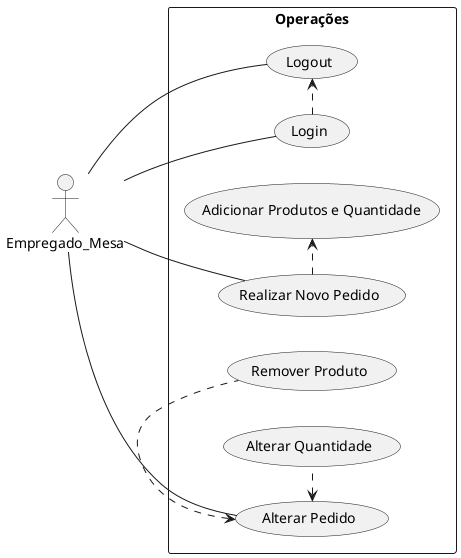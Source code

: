 @startuml
left to right direction
actor Empregado_Mesa
rectangle Operações {
    Empregado_Mesa -- (Login)
    Empregado_Mesa -- (Logout)
    (Login) .> (Logout)
    Empregado_Mesa -- (Realizar Novo Pedido)
    (Realizar Novo Pedido) .> (Adicionar Produtos e Quantidade)
    Empregado_Mesa -- (Alterar Pedido)
    (Alterar Pedido) <. (Remover Produto)
    (Alterar Pedido) <. (Alterar Quantidade)
}
@enduml
